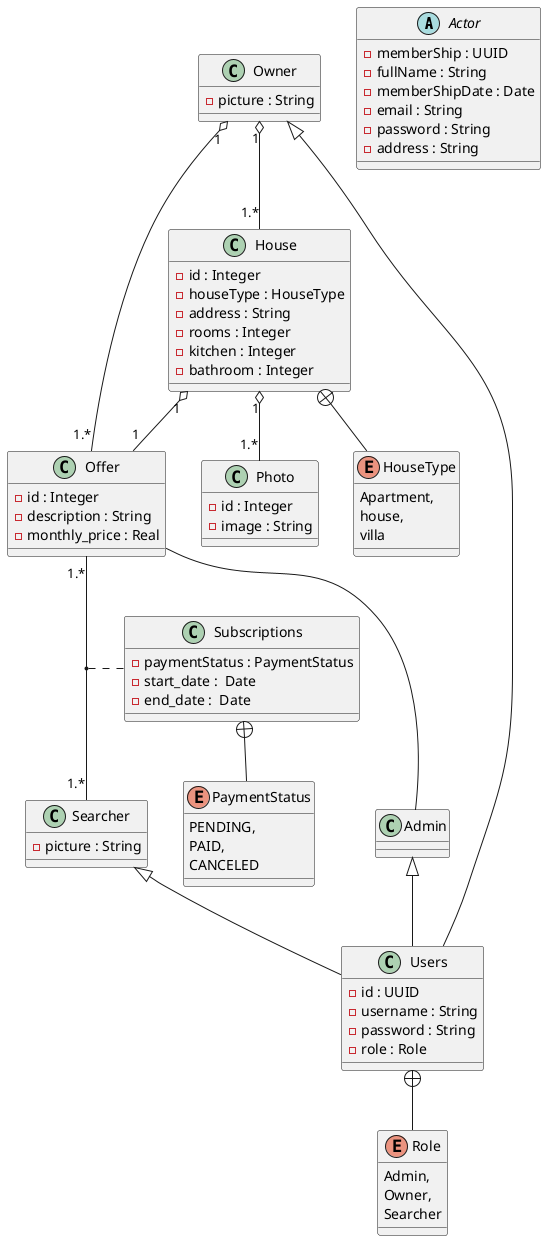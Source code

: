 @startuml

abstract class Actor {
    - memberShip : UUID
    - fullName : String
    - memberShipDate : Date
    - email : String
    - password : String
    - address : String
}
class Owner {
    - picture : String
}

class Searcher {
    - picture : String
}

class Admin {}


class Offer {
    - id : Integer
    - description : String
    - monthly_price : Real
}

class House {
    - id : Integer
    - houseType : HouseType
    - address : String
    - rooms : Integer
    - kitchen : Integer
    - bathroom : Integer
}

class Photo {
    - id : Integer
    - image : String
}

class Subscriptions {
    - paymentStatus : PaymentStatus
    - start_date :  Date
    - end_date :  Date
}


enum Role {
    Admin,
    Owner,
    Searcher
}

enum HouseType {
    Apartment,
    house,
    villa
}

enum PaymentStatus {
    PENDING,
    PAID,
    CANCELED
}

'this class is only for authentication
class Users {
    - id : UUID
    - username : String
    - password : String
    - role : Role
}

Owner <|-- Users
Searcher <|-- Users
Admin <|-- Users

Users +-- Role
House +-- HouseType
Subscriptions +-- PaymentStatus
Offer "1.*" -- "1.*" Searcher
(Searcher,Offer) .. Subscriptions
House "1" o-- "1.*" Photo
Offer -- Admin
Owner "1" o-- "1.*" House
House "1" o-- "1" Offer
Owner "1" o-- "1.*" Offer

@enduml
